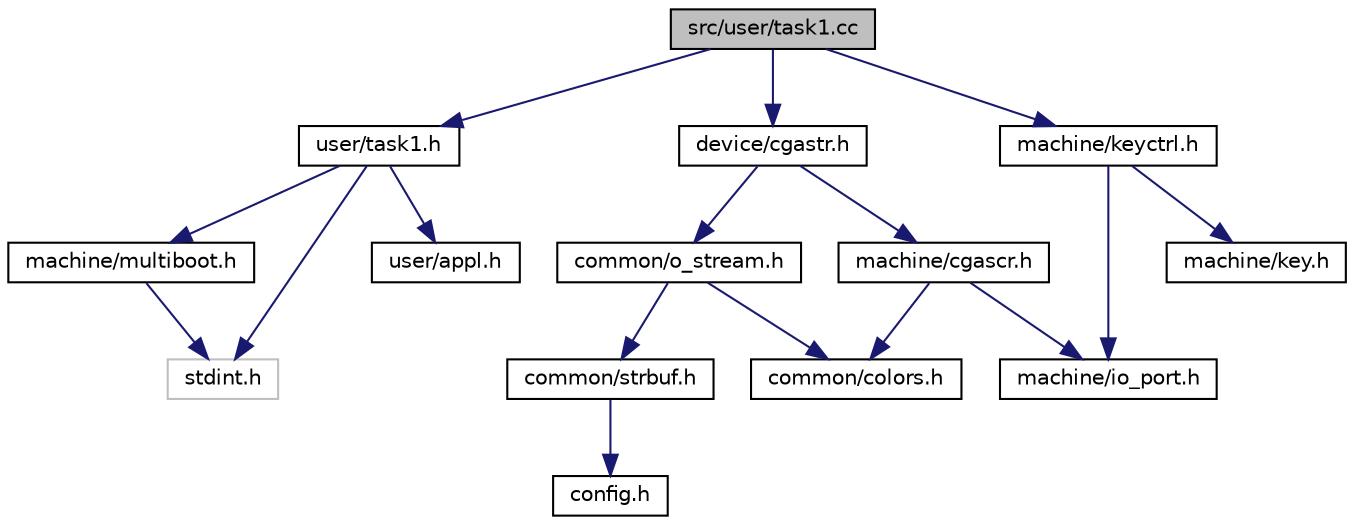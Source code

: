 digraph "src/user/task1.cc"
{
  bgcolor="transparent";
  edge [fontname="Helvetica",fontsize="10",labelfontname="Helvetica",labelfontsize="10"];
  node [fontname="Helvetica",fontsize="10",shape=record];
  Node1 [label="src/user/task1.cc",height=0.2,width=0.4,color="black", fillcolor="grey75", style="filled", fontcolor="black"];
  Node1 -> Node2 [color="midnightblue",fontsize="10",style="solid",fontname="Helvetica"];
  Node2 [label="user/task1.h",height=0.2,width=0.4,color="black",URL="$task1_8h.html",tooltip="Klassendeklaration für erste Aufgabe. "];
  Node2 -> Node3 [color="midnightblue",fontsize="10",style="solid",fontname="Helvetica"];
  Node3 [label="machine/multiboot.h",height=0.2,width=0.4,color="black",URL="$multiboot_8h.html"];
  Node3 -> Node4 [color="midnightblue",fontsize="10",style="solid",fontname="Helvetica"];
  Node4 [label="stdint.h",height=0.2,width=0.4,color="grey75"];
  Node2 -> Node5 [color="midnightblue",fontsize="10",style="solid",fontname="Helvetica"];
  Node5 [label="user/appl.h",height=0.2,width=0.4,color="black",URL="$appl_8h.html",tooltip="Grundklasse für Anwendungen, für die einzelnen Aufgaben benötigt. "];
  Node2 -> Node4 [color="midnightblue",fontsize="10",style="solid",fontname="Helvetica"];
  Node1 -> Node6 [color="midnightblue",fontsize="10",style="solid",fontname="Helvetica"];
  Node6 [label="device/cgastr.h",height=0.2,width=0.4,color="black",URL="$cgastr_8h.html"];
  Node6 -> Node7 [color="midnightblue",fontsize="10",style="solid",fontname="Helvetica"];
  Node7 [label="common/o_stream.h",height=0.2,width=0.4,color="black",URL="$o__stream_8h.html"];
  Node7 -> Node8 [color="midnightblue",fontsize="10",style="solid",fontname="Helvetica"];
  Node8 [label="common/strbuf.h",height=0.2,width=0.4,color="black",URL="$strbuf_8h.html"];
  Node8 -> Node9 [color="midnightblue",fontsize="10",style="solid",fontname="Helvetica"];
  Node9 [label="config.h",height=0.2,width=0.4,color="black",URL="$config_8h.html",tooltip="verschiedene defines für Einstellungen "];
  Node7 -> Node10 [color="midnightblue",fontsize="10",style="solid",fontname="Helvetica"];
  Node10 [label="common/colors.h",height=0.2,width=0.4,color="black",URL="$colors_8h.html"];
  Node6 -> Node11 [color="midnightblue",fontsize="10",style="solid",fontname="Helvetica"];
  Node11 [label="machine/cgascr.h",height=0.2,width=0.4,color="black",URL="$cgascr_8h.html"];
  Node11 -> Node12 [color="midnightblue",fontsize="10",style="solid",fontname="Helvetica"];
  Node12 [label="machine/io_port.h",height=0.2,width=0.4,color="black",URL="$io__port_8h.html"];
  Node11 -> Node10 [color="midnightblue",fontsize="10",style="solid",fontname="Helvetica"];
  Node1 -> Node13 [color="midnightblue",fontsize="10",style="solid",fontname="Helvetica"];
  Node13 [label="machine/keyctrl.h",height=0.2,width=0.4,color="black",URL="$keyctrl_8h.html"];
  Node13 -> Node12 [color="midnightblue",fontsize="10",style="solid",fontname="Helvetica"];
  Node13 -> Node14 [color="midnightblue",fontsize="10",style="solid",fontname="Helvetica"];
  Node14 [label="machine/key.h",height=0.2,width=0.4,color="black",URL="$key_8h.html"];
}
